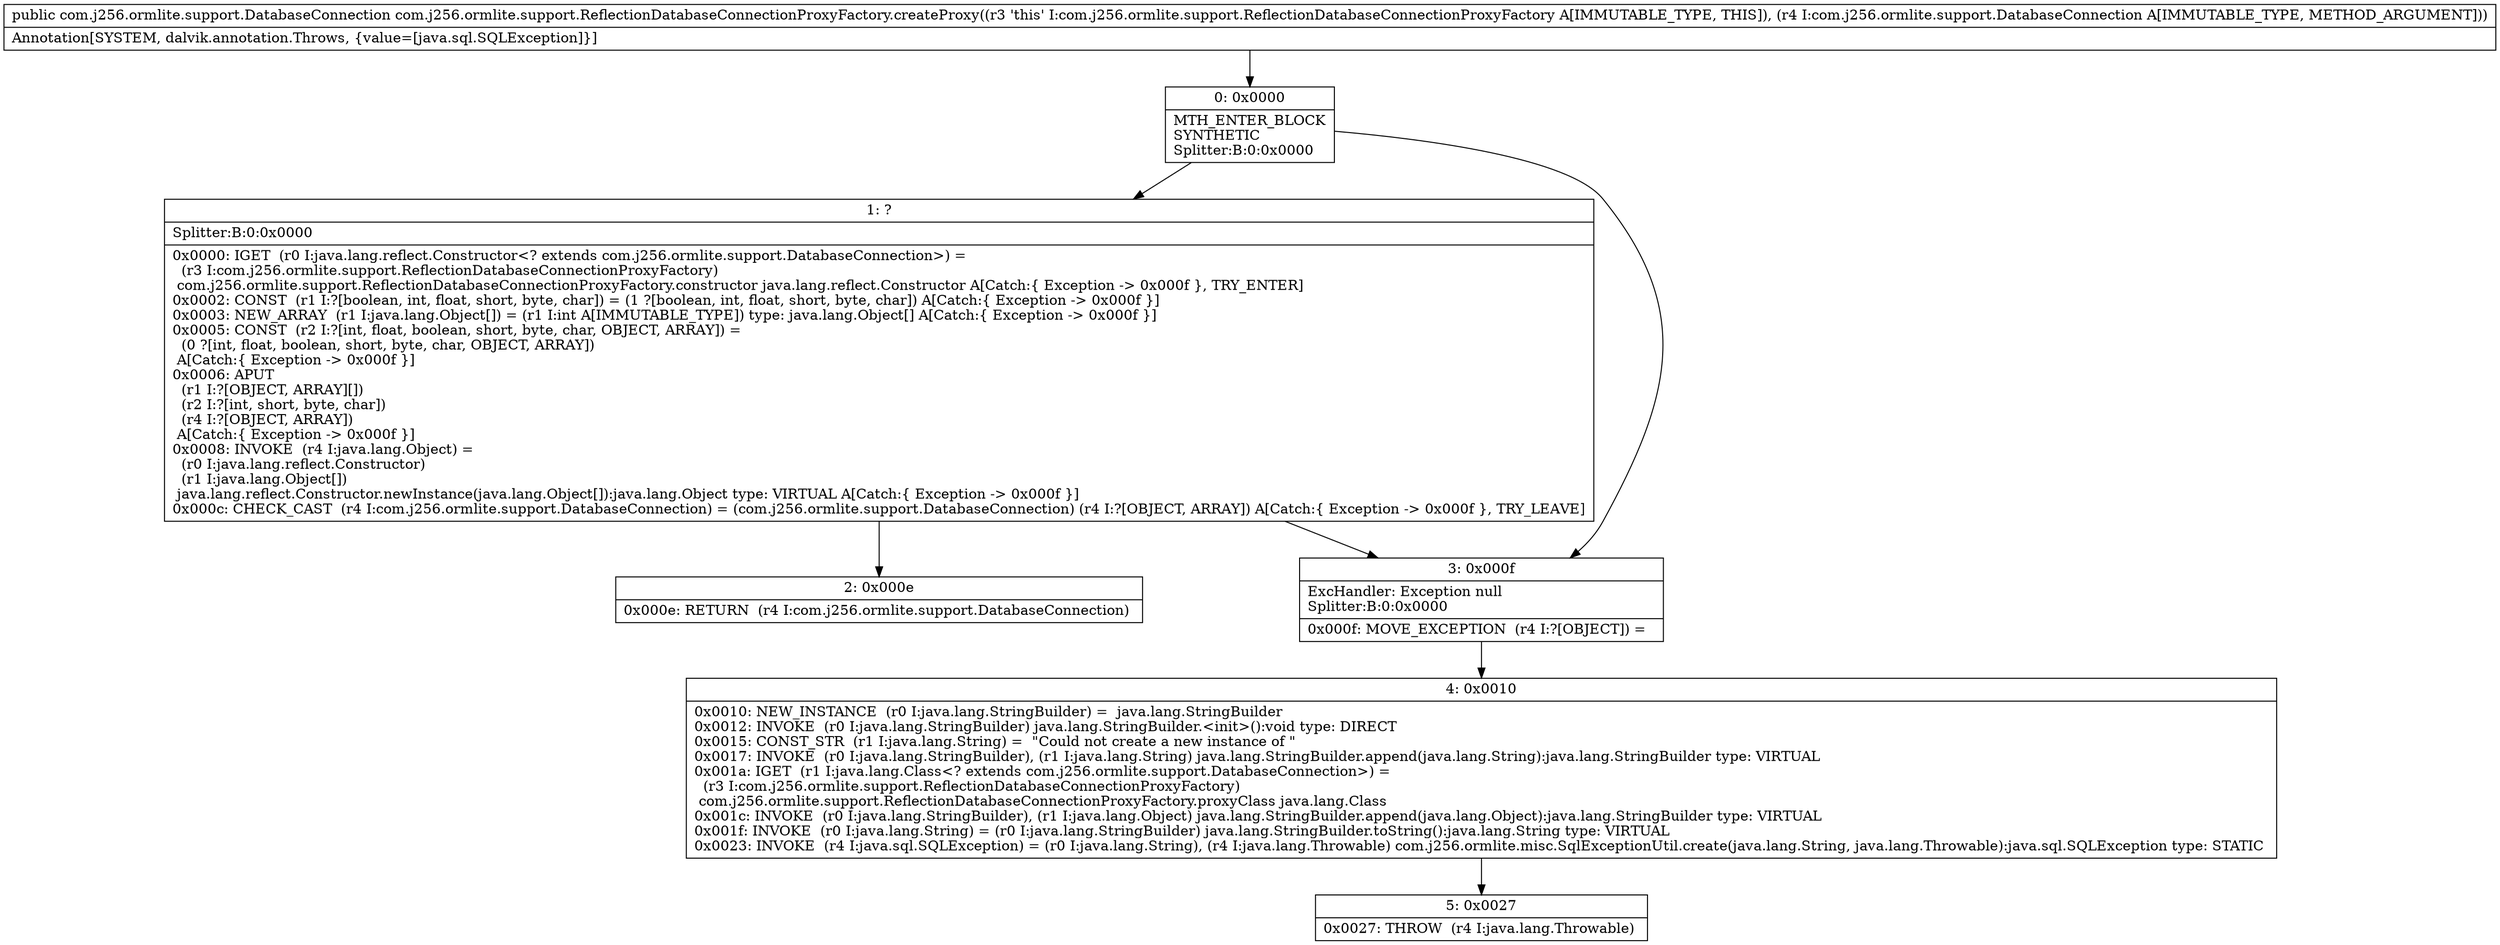 digraph "CFG forcom.j256.ormlite.support.ReflectionDatabaseConnectionProxyFactory.createProxy(Lcom\/j256\/ormlite\/support\/DatabaseConnection;)Lcom\/j256\/ormlite\/support\/DatabaseConnection;" {
Node_0 [shape=record,label="{0\:\ 0x0000|MTH_ENTER_BLOCK\lSYNTHETIC\lSplitter:B:0:0x0000\l}"];
Node_1 [shape=record,label="{1\:\ ?|Splitter:B:0:0x0000\l|0x0000: IGET  (r0 I:java.lang.reflect.Constructor\<? extends com.j256.ormlite.support.DatabaseConnection\>) = \l  (r3 I:com.j256.ormlite.support.ReflectionDatabaseConnectionProxyFactory)\l com.j256.ormlite.support.ReflectionDatabaseConnectionProxyFactory.constructor java.lang.reflect.Constructor A[Catch:\{ Exception \-\> 0x000f \}, TRY_ENTER]\l0x0002: CONST  (r1 I:?[boolean, int, float, short, byte, char]) = (1 ?[boolean, int, float, short, byte, char]) A[Catch:\{ Exception \-\> 0x000f \}]\l0x0003: NEW_ARRAY  (r1 I:java.lang.Object[]) = (r1 I:int A[IMMUTABLE_TYPE]) type: java.lang.Object[] A[Catch:\{ Exception \-\> 0x000f \}]\l0x0005: CONST  (r2 I:?[int, float, boolean, short, byte, char, OBJECT, ARRAY]) = \l  (0 ?[int, float, boolean, short, byte, char, OBJECT, ARRAY])\l A[Catch:\{ Exception \-\> 0x000f \}]\l0x0006: APUT  \l  (r1 I:?[OBJECT, ARRAY][])\l  (r2 I:?[int, short, byte, char])\l  (r4 I:?[OBJECT, ARRAY])\l A[Catch:\{ Exception \-\> 0x000f \}]\l0x0008: INVOKE  (r4 I:java.lang.Object) = \l  (r0 I:java.lang.reflect.Constructor)\l  (r1 I:java.lang.Object[])\l java.lang.reflect.Constructor.newInstance(java.lang.Object[]):java.lang.Object type: VIRTUAL A[Catch:\{ Exception \-\> 0x000f \}]\l0x000c: CHECK_CAST  (r4 I:com.j256.ormlite.support.DatabaseConnection) = (com.j256.ormlite.support.DatabaseConnection) (r4 I:?[OBJECT, ARRAY]) A[Catch:\{ Exception \-\> 0x000f \}, TRY_LEAVE]\l}"];
Node_2 [shape=record,label="{2\:\ 0x000e|0x000e: RETURN  (r4 I:com.j256.ormlite.support.DatabaseConnection) \l}"];
Node_3 [shape=record,label="{3\:\ 0x000f|ExcHandler: Exception null\lSplitter:B:0:0x0000\l|0x000f: MOVE_EXCEPTION  (r4 I:?[OBJECT]) =  \l}"];
Node_4 [shape=record,label="{4\:\ 0x0010|0x0010: NEW_INSTANCE  (r0 I:java.lang.StringBuilder) =  java.lang.StringBuilder \l0x0012: INVOKE  (r0 I:java.lang.StringBuilder) java.lang.StringBuilder.\<init\>():void type: DIRECT \l0x0015: CONST_STR  (r1 I:java.lang.String) =  \"Could not create a new instance of \" \l0x0017: INVOKE  (r0 I:java.lang.StringBuilder), (r1 I:java.lang.String) java.lang.StringBuilder.append(java.lang.String):java.lang.StringBuilder type: VIRTUAL \l0x001a: IGET  (r1 I:java.lang.Class\<? extends com.j256.ormlite.support.DatabaseConnection\>) = \l  (r3 I:com.j256.ormlite.support.ReflectionDatabaseConnectionProxyFactory)\l com.j256.ormlite.support.ReflectionDatabaseConnectionProxyFactory.proxyClass java.lang.Class \l0x001c: INVOKE  (r0 I:java.lang.StringBuilder), (r1 I:java.lang.Object) java.lang.StringBuilder.append(java.lang.Object):java.lang.StringBuilder type: VIRTUAL \l0x001f: INVOKE  (r0 I:java.lang.String) = (r0 I:java.lang.StringBuilder) java.lang.StringBuilder.toString():java.lang.String type: VIRTUAL \l0x0023: INVOKE  (r4 I:java.sql.SQLException) = (r0 I:java.lang.String), (r4 I:java.lang.Throwable) com.j256.ormlite.misc.SqlExceptionUtil.create(java.lang.String, java.lang.Throwable):java.sql.SQLException type: STATIC \l}"];
Node_5 [shape=record,label="{5\:\ 0x0027|0x0027: THROW  (r4 I:java.lang.Throwable) \l}"];
MethodNode[shape=record,label="{public com.j256.ormlite.support.DatabaseConnection com.j256.ormlite.support.ReflectionDatabaseConnectionProxyFactory.createProxy((r3 'this' I:com.j256.ormlite.support.ReflectionDatabaseConnectionProxyFactory A[IMMUTABLE_TYPE, THIS]), (r4 I:com.j256.ormlite.support.DatabaseConnection A[IMMUTABLE_TYPE, METHOD_ARGUMENT]))  | Annotation[SYSTEM, dalvik.annotation.Throws, \{value=[java.sql.SQLException]\}]\l}"];
MethodNode -> Node_0;
Node_0 -> Node_1;
Node_0 -> Node_3;
Node_1 -> Node_2;
Node_1 -> Node_3;
Node_3 -> Node_4;
Node_4 -> Node_5;
}

